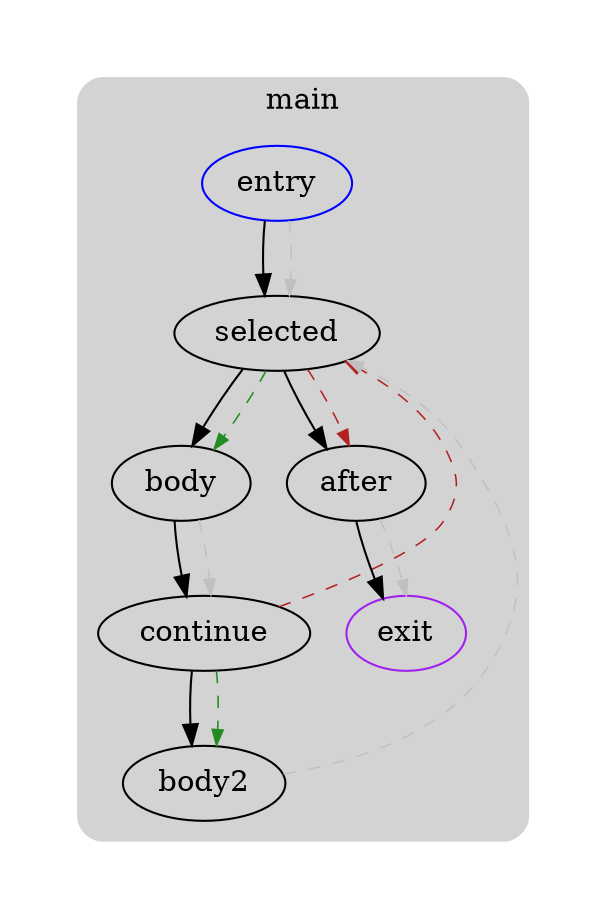 digraph G {
  compound=true
  subgraph cluster_ {
    peripheries=0
    margin=10
    subgraph cluster_0_wrapper {
      peripheries=0
      margin=15
      subgraph cluster_0 {
        label="main"
        color=darkgray
        style=rounded
        bgcolor=lightgray
        margin=10
        cluster_0_0[label="entry",shape=oval,color=blue,rank=source]
        cluster_0_1[label="selected",shape=oval]
        cluster_0_2[label="body",shape=oval]
        cluster_0_3[label="continue",shape=oval]
        cluster_0_4[label="body2",shape=oval]
        cluster_0_5[label="after",shape=oval]
        cluster_0_exit[label=exit,color=purple,rank=sink]
        cluster_0_0 -> cluster_0_1 [color=black]
        cluster_0_1 -> cluster_0_2 [color=black]
        cluster_0_2 -> cluster_0_3 [color=black]
        cluster_0_3 -> cluster_0_4 [color=black]
        cluster_0_1 -> cluster_0_5 [color=black]
        cluster_0_5 -> cluster_0_exit [color=black]
        cluster_0_0 -> cluster_0_1 [color=gray,style=dashed,constraint=false,penwidth=0.75,arrowsize=0.75]
        cluster_0_1 -> cluster_0_2 [color=forestgreen,style=dashed,constraint=false,penwidth=0.75,arrowsize=0.75]
        cluster_0_1 -> cluster_0_5 [color=firebrick,style=dashed,constraint=false,penwidth=0.75,arrowsize=0.75]
        cluster_0_2 -> cluster_0_3 [color=gray,style=dashed,constraint=false,penwidth=0.75,arrowsize=0.75]
        cluster_0_3 -> cluster_0_4 [color=forestgreen,style=dashed,constraint=false,penwidth=0.75,arrowsize=0.75]
        cluster_0_3 -> cluster_0_1 [color=firebrick,style=dashed,constraint=false,penwidth=0.75,arrowsize=0.75]
        cluster_0_4 -> cluster_0_1 [color=gray,style=dashed,constraint=false,penwidth=0.75,arrowsize=0.75]
        cluster_0_5 -> cluster_0_exit [color=gray,style=dashed,constraint=false,penwidth=0.75,arrowsize=0.75]
      }
    }
  }
}

